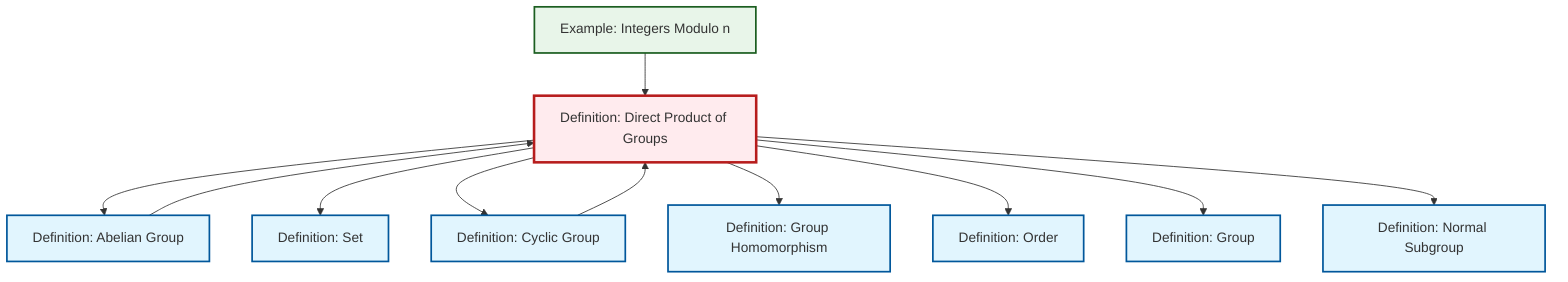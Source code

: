 graph TD
    classDef definition fill:#e1f5fe,stroke:#01579b,stroke-width:2px
    classDef theorem fill:#f3e5f5,stroke:#4a148c,stroke-width:2px
    classDef axiom fill:#fff3e0,stroke:#e65100,stroke-width:2px
    classDef example fill:#e8f5e9,stroke:#1b5e20,stroke-width:2px
    classDef current fill:#ffebee,stroke:#b71c1c,stroke-width:3px
    def-normal-subgroup["Definition: Normal Subgroup"]:::definition
    def-direct-product["Definition: Direct Product of Groups"]:::definition
    def-abelian-group["Definition: Abelian Group"]:::definition
    def-order["Definition: Order"]:::definition
    ex-quotient-integers-mod-n["Example: Integers Modulo n"]:::example
    def-cyclic-group["Definition: Cyclic Group"]:::definition
    def-set["Definition: Set"]:::definition
    def-homomorphism["Definition: Group Homomorphism"]:::definition
    def-group["Definition: Group"]:::definition
    def-direct-product --> def-abelian-group
    def-direct-product --> def-set
    ex-quotient-integers-mod-n --> def-direct-product
    def-direct-product --> def-cyclic-group
    def-direct-product --> def-homomorphism
    def-abelian-group --> def-direct-product
    def-direct-product --> def-order
    def-direct-product --> def-group
    def-direct-product --> def-normal-subgroup
    def-cyclic-group --> def-direct-product
    class def-direct-product current